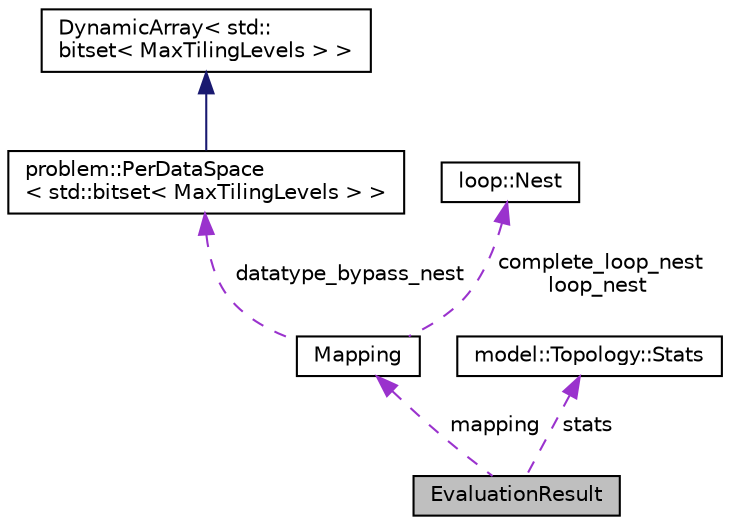 digraph "EvaluationResult"
{
 // LATEX_PDF_SIZE
  edge [fontname="Helvetica",fontsize="10",labelfontname="Helvetica",labelfontsize="10"];
  node [fontname="Helvetica",fontsize="10",shape=record];
  Node1 [label="EvaluationResult",height=0.2,width=0.4,color="black", fillcolor="grey75", style="filled", fontcolor="black",tooltip=" "];
  Node2 -> Node1 [dir="back",color="darkorchid3",fontsize="10",style="dashed",label=" mapping" ,fontname="Helvetica"];
  Node2 [label="Mapping",height=0.2,width=0.4,color="black", fillcolor="white", style="filled",URL="$structMapping.html",tooltip=" "];
  Node3 -> Node2 [dir="back",color="darkorchid3",fontsize="10",style="dashed",label=" datatype_bypass_nest" ,fontname="Helvetica"];
  Node3 [label="problem::PerDataSpace\l\< std::bitset\< MaxTilingLevels \> \>",height=0.2,width=0.4,color="black", fillcolor="white", style="filled",URL="$classproblem_1_1PerDataSpace.html",tooltip=" "];
  Node4 -> Node3 [dir="back",color="midnightblue",fontsize="10",style="solid",fontname="Helvetica"];
  Node4 [label="DynamicArray\< std::\lbitset\< MaxTilingLevels \> \>",height=0.2,width=0.4,color="black", fillcolor="white", style="filled",URL="$classDynamicArray.html",tooltip=" "];
  Node5 -> Node2 [dir="back",color="darkorchid3",fontsize="10",style="dashed",label=" complete_loop_nest\nloop_nest" ,fontname="Helvetica"];
  Node5 [label="loop::Nest",height=0.2,width=0.4,color="black", fillcolor="white", style="filled",URL="$classloop_1_1Nest.html",tooltip="A nest of loops."];
  Node6 -> Node1 [dir="back",color="darkorchid3",fontsize="10",style="dashed",label=" stats" ,fontname="Helvetica"];
  Node6 [label="model::Topology::Stats",height=0.2,width=0.4,color="black", fillcolor="white", style="filled",URL="$structmodel_1_1Topology_1_1Stats.html",tooltip=" "];
}
